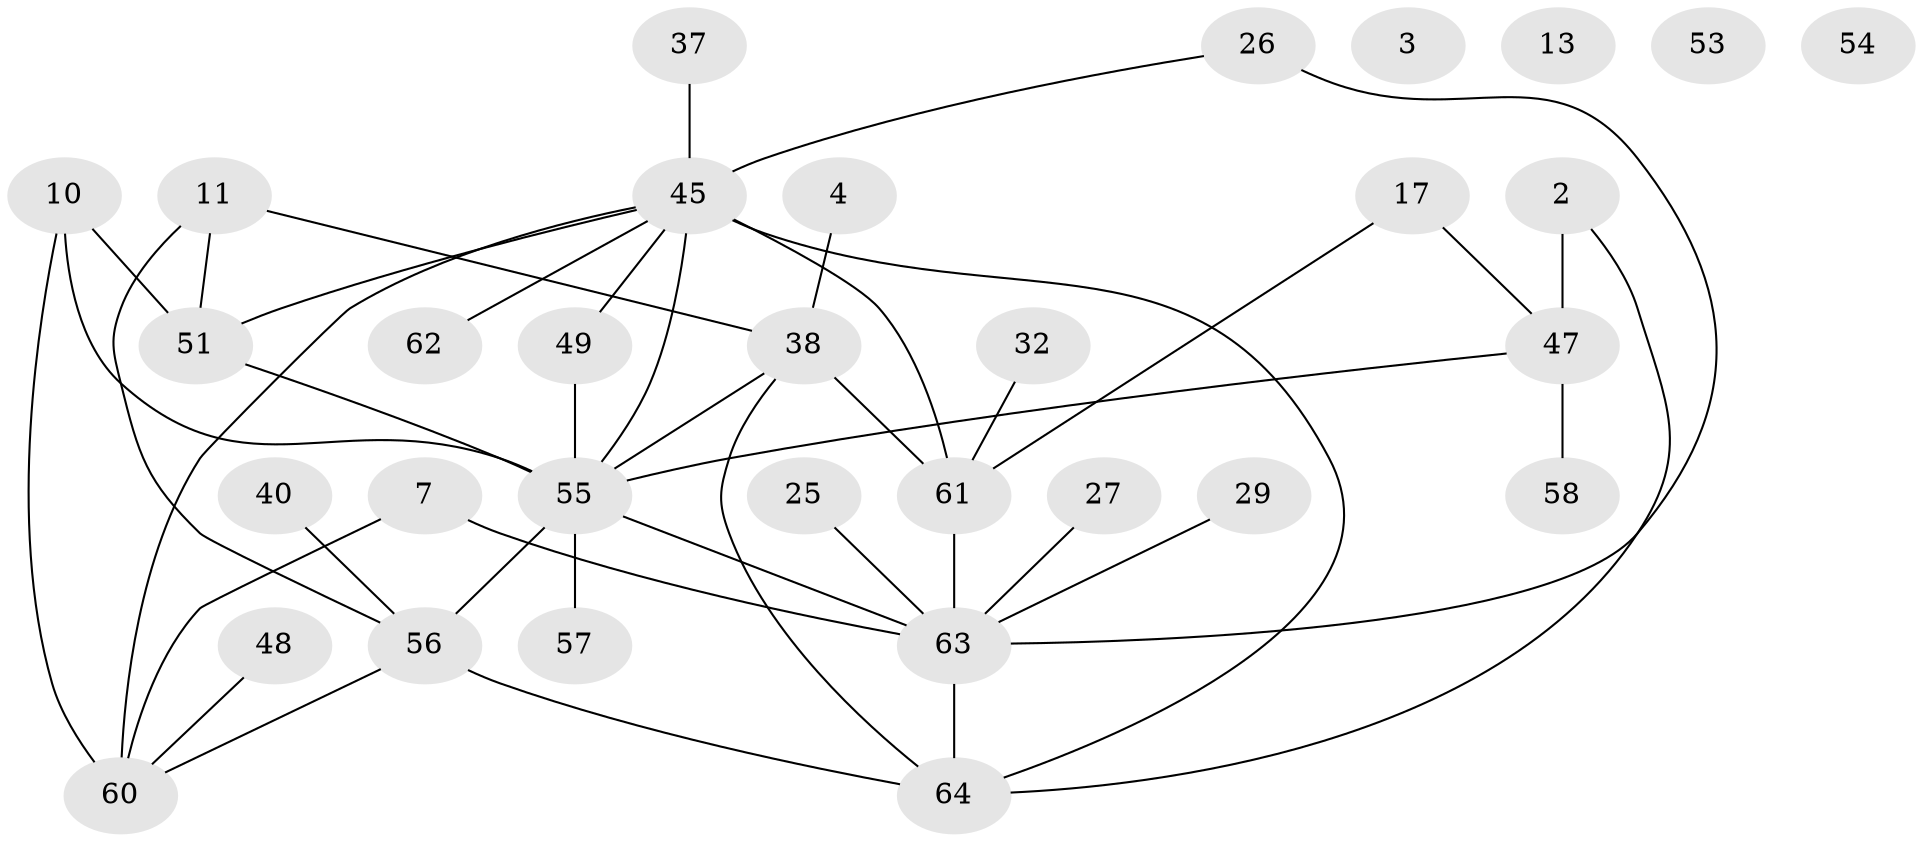 // original degree distribution, {2: 0.203125, 5: 0.109375, 0: 0.046875, 1: 0.1875, 4: 0.203125, 3: 0.171875, 6: 0.03125, 8: 0.015625, 7: 0.03125}
// Generated by graph-tools (version 1.1) at 2025/43/03/04/25 21:43:47]
// undirected, 32 vertices, 43 edges
graph export_dot {
graph [start="1"]
  node [color=gray90,style=filled];
  2;
  3;
  4;
  7;
  10;
  11;
  13;
  17;
  25;
  26;
  27;
  29;
  32;
  37 [super="+19"];
  38 [super="+33"];
  40;
  45 [super="+18+21+42"];
  47 [super="+24"];
  48 [super="+23"];
  49;
  51 [super="+16"];
  53 [super="+28"];
  54;
  55 [super="+22+52+46"];
  56 [super="+50"];
  57;
  58;
  60 [super="+14"];
  61 [super="+39"];
  62;
  63 [super="+1+34+59"];
  64 [super="+43"];
  2 -- 47 [weight=2];
  2 -- 64 [weight=3];
  4 -- 38;
  7 -- 60;
  7 -- 63;
  10 -- 51 [weight=2];
  10 -- 60 [weight=2];
  10 -- 55;
  11 -- 51;
  11 -- 56;
  11 -- 38;
  17 -- 47;
  17 -- 61;
  25 -- 63;
  26 -- 63;
  26 -- 45;
  27 -- 63 [weight=2];
  29 -- 63;
  32 -- 61;
  37 -- 45;
  38 -- 61;
  38 -- 64 [weight=3];
  38 -- 55;
  40 -- 56;
  45 -- 60 [weight=2];
  45 -- 62;
  45 -- 61 [weight=2];
  45 -- 55 [weight=2];
  45 -- 64 [weight=3];
  45 -- 49;
  45 -- 51;
  47 -- 58;
  47 -- 55;
  48 -- 60;
  49 -- 55;
  51 -- 55;
  55 -- 63 [weight=3];
  55 -- 56 [weight=3];
  55 -- 57;
  56 -- 60 [weight=2];
  56 -- 64 [weight=2];
  61 -- 63;
  63 -- 64 [weight=3];
}
